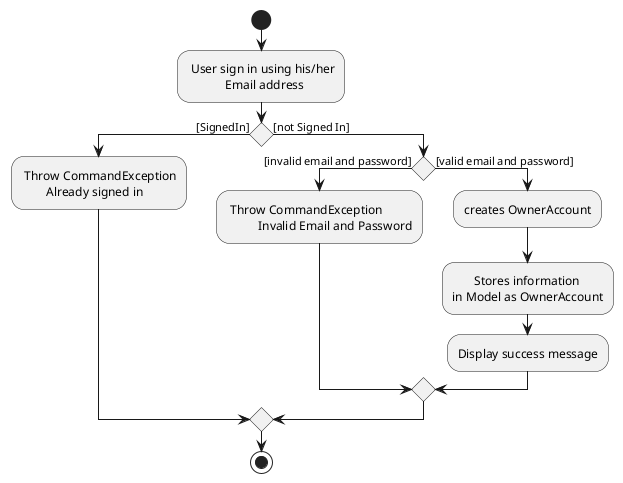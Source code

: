 @startuml
start
: User sign in using his/her
            Email address;

if () then ([SignedIn])
: Throw CommandException
        Already signed in;



else ([not Signed In])

if () then ([invalid email and password])
: Throw CommandException
          Invalid Email and Password;

else ([valid email and password])

:creates OwnerAccount;
:       Stores information
in Model as OwnerAccount;
:Display success message;
endif
endif
stop
@enduml
